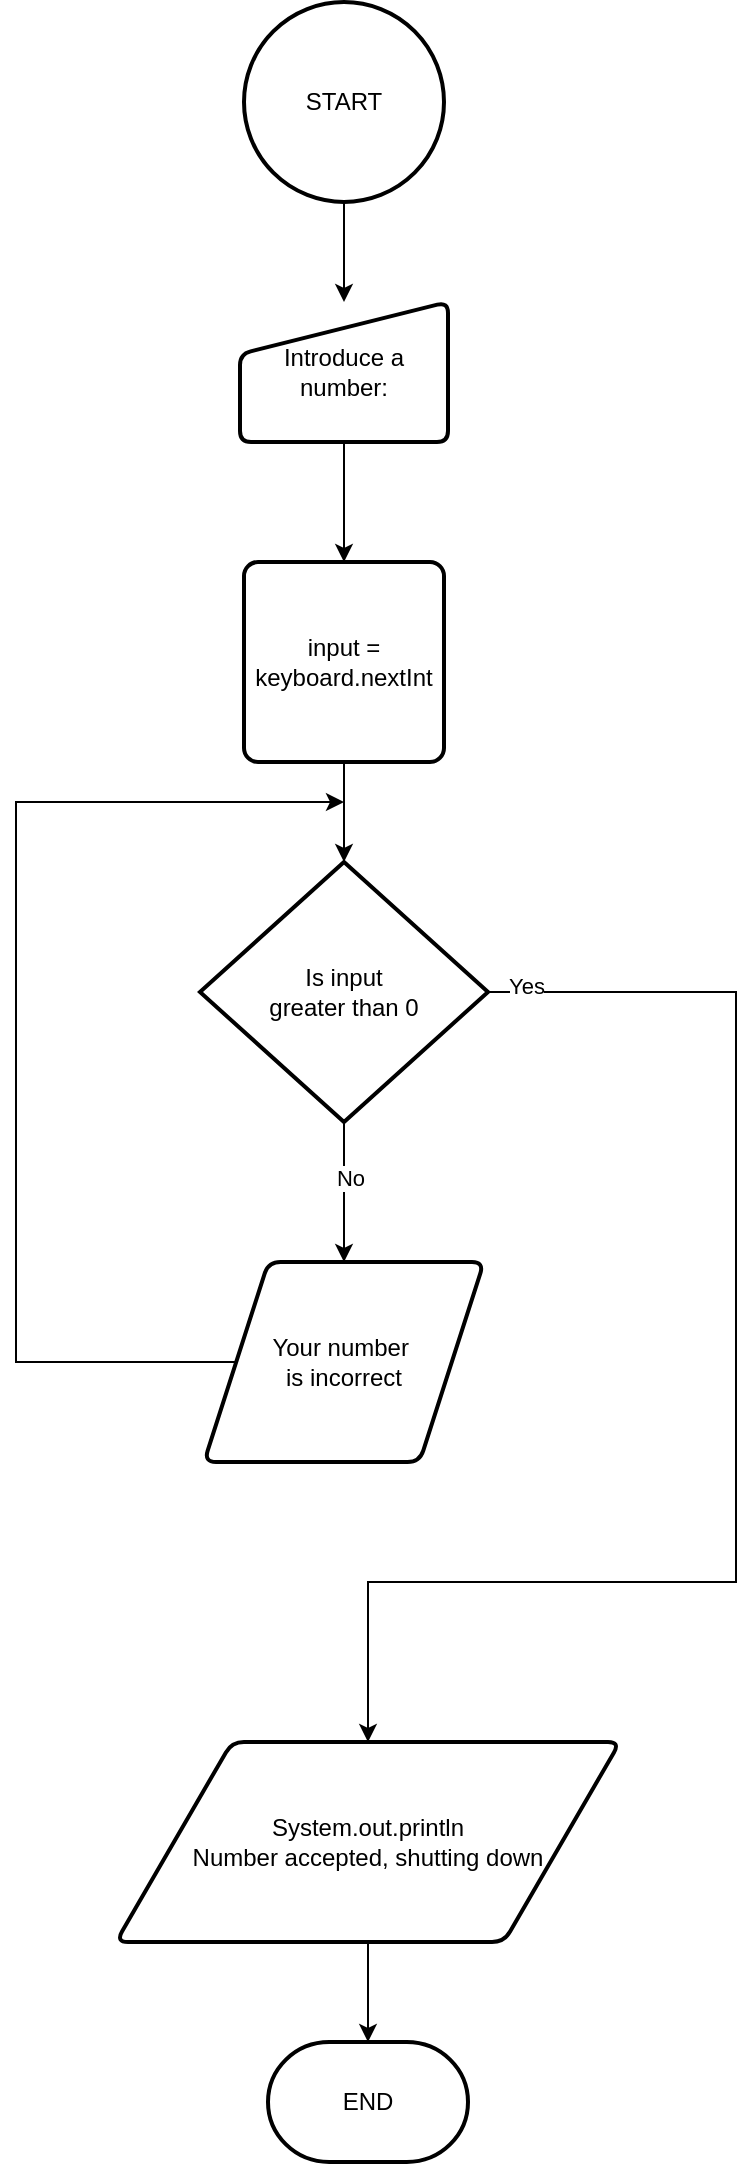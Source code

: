 <mxfile version="24.7.16">
  <diagram id="C5RBs43oDa-KdzZeNtuy" name="Page-1">
    <mxGraphModel dx="1674" dy="752" grid="1" gridSize="10" guides="1" tooltips="1" connect="1" arrows="1" fold="1" page="1" pageScale="1" pageWidth="827" pageHeight="1169" math="0" shadow="0">
      <root>
        <mxCell id="WIyWlLk6GJQsqaUBKTNV-0" />
        <mxCell id="WIyWlLk6GJQsqaUBKTNV-1" parent="WIyWlLk6GJQsqaUBKTNV-0" />
        <mxCell id="hICTg_DijpUoB0Jx6cvw-4" style="edgeStyle=orthogonalEdgeStyle;rounded=0;orthogonalLoop=1;jettySize=auto;html=1;entryX=0.5;entryY=0;entryDx=0;entryDy=0;" edge="1" parent="WIyWlLk6GJQsqaUBKTNV-1" source="hICTg_DijpUoB0Jx6cvw-0" target="hICTg_DijpUoB0Jx6cvw-3">
          <mxGeometry relative="1" as="geometry" />
        </mxCell>
        <mxCell id="hICTg_DijpUoB0Jx6cvw-0" value="START" style="strokeWidth=2;html=1;shape=mxgraph.flowchart.start_2;whiteSpace=wrap;" vertex="1" parent="WIyWlLk6GJQsqaUBKTNV-1">
          <mxGeometry x="364" y="20" width="100" height="100" as="geometry" />
        </mxCell>
        <mxCell id="hICTg_DijpUoB0Jx6cvw-19" style="edgeStyle=orthogonalEdgeStyle;rounded=0;orthogonalLoop=1;jettySize=auto;html=1;entryX=0.5;entryY=0;entryDx=0;entryDy=0;" edge="1" parent="WIyWlLk6GJQsqaUBKTNV-1" source="hICTg_DijpUoB0Jx6cvw-3" target="hICTg_DijpUoB0Jx6cvw-18">
          <mxGeometry relative="1" as="geometry" />
        </mxCell>
        <mxCell id="hICTg_DijpUoB0Jx6cvw-3" value="Introduce a number:" style="html=1;strokeWidth=2;shape=manualInput;whiteSpace=wrap;rounded=1;size=26;arcSize=11;" vertex="1" parent="WIyWlLk6GJQsqaUBKTNV-1">
          <mxGeometry x="362" y="170" width="104" height="70" as="geometry" />
        </mxCell>
        <mxCell id="hICTg_DijpUoB0Jx6cvw-14" style="edgeStyle=orthogonalEdgeStyle;rounded=0;orthogonalLoop=1;jettySize=auto;html=1;entryX=0.5;entryY=0;entryDx=0;entryDy=0;" edge="1" parent="WIyWlLk6GJQsqaUBKTNV-1" source="hICTg_DijpUoB0Jx6cvw-5" target="hICTg_DijpUoB0Jx6cvw-13">
          <mxGeometry relative="1" as="geometry" />
        </mxCell>
        <mxCell id="hICTg_DijpUoB0Jx6cvw-24" value="No" style="edgeLabel;html=1;align=center;verticalAlign=middle;resizable=0;points=[];" vertex="1" connectable="0" parent="hICTg_DijpUoB0Jx6cvw-14">
          <mxGeometry x="-0.2" y="3" relative="1" as="geometry">
            <mxPoint as="offset" />
          </mxGeometry>
        </mxCell>
        <mxCell id="hICTg_DijpUoB0Jx6cvw-21" style="edgeStyle=orthogonalEdgeStyle;rounded=0;orthogonalLoop=1;jettySize=auto;html=1;entryX=0.5;entryY=0;entryDx=0;entryDy=0;" edge="1" parent="WIyWlLk6GJQsqaUBKTNV-1" source="hICTg_DijpUoB0Jx6cvw-5" target="hICTg_DijpUoB0Jx6cvw-7">
          <mxGeometry relative="1" as="geometry">
            <Array as="points">
              <mxPoint x="610" y="515" />
              <mxPoint x="610" y="810" />
              <mxPoint x="426" y="810" />
            </Array>
          </mxGeometry>
        </mxCell>
        <mxCell id="hICTg_DijpUoB0Jx6cvw-23" value="Yes" style="edgeLabel;html=1;align=center;verticalAlign=middle;resizable=0;points=[];" vertex="1" connectable="0" parent="hICTg_DijpUoB0Jx6cvw-21">
          <mxGeometry x="-0.944" y="3" relative="1" as="geometry">
            <mxPoint as="offset" />
          </mxGeometry>
        </mxCell>
        <mxCell id="hICTg_DijpUoB0Jx6cvw-5" value="Is input&lt;div&gt;greater than 0&lt;/div&gt;" style="strokeWidth=2;html=1;shape=mxgraph.flowchart.decision;whiteSpace=wrap;" vertex="1" parent="WIyWlLk6GJQsqaUBKTNV-1">
          <mxGeometry x="342" y="450" width="144" height="130" as="geometry" />
        </mxCell>
        <mxCell id="hICTg_DijpUoB0Jx6cvw-11" style="edgeStyle=orthogonalEdgeStyle;rounded=0;orthogonalLoop=1;jettySize=auto;html=1;" edge="1" parent="WIyWlLk6GJQsqaUBKTNV-1" source="hICTg_DijpUoB0Jx6cvw-7" target="hICTg_DijpUoB0Jx6cvw-10">
          <mxGeometry relative="1" as="geometry" />
        </mxCell>
        <mxCell id="hICTg_DijpUoB0Jx6cvw-7" value="System.out.println&lt;div&gt;Number accepted, shutting down&lt;/div&gt;" style="shape=parallelogram;html=1;strokeWidth=2;perimeter=parallelogramPerimeter;whiteSpace=wrap;rounded=1;arcSize=12;size=0.23;" vertex="1" parent="WIyWlLk6GJQsqaUBKTNV-1">
          <mxGeometry x="300" y="890" width="252" height="100" as="geometry" />
        </mxCell>
        <mxCell id="hICTg_DijpUoB0Jx6cvw-10" value="END" style="strokeWidth=2;html=1;shape=mxgraph.flowchart.terminator;whiteSpace=wrap;" vertex="1" parent="WIyWlLk6GJQsqaUBKTNV-1">
          <mxGeometry x="376" y="1040" width="100" height="60" as="geometry" />
        </mxCell>
        <mxCell id="hICTg_DijpUoB0Jx6cvw-22" style="edgeStyle=orthogonalEdgeStyle;rounded=0;orthogonalLoop=1;jettySize=auto;html=1;" edge="1" parent="WIyWlLk6GJQsqaUBKTNV-1" source="hICTg_DijpUoB0Jx6cvw-13">
          <mxGeometry relative="1" as="geometry">
            <mxPoint x="414" y="420" as="targetPoint" />
            <Array as="points">
              <mxPoint x="250" y="700" />
              <mxPoint x="250" y="420" />
            </Array>
          </mxGeometry>
        </mxCell>
        <mxCell id="hICTg_DijpUoB0Jx6cvw-13" value="Your number&amp;nbsp;&lt;div&gt;is incorrect&lt;/div&gt;" style="shape=parallelogram;html=1;strokeWidth=2;perimeter=parallelogramPerimeter;whiteSpace=wrap;rounded=1;arcSize=12;size=0.23;" vertex="1" parent="WIyWlLk6GJQsqaUBKTNV-1">
          <mxGeometry x="344" y="650" width="140" height="100" as="geometry" />
        </mxCell>
        <mxCell id="hICTg_DijpUoB0Jx6cvw-18" value="&lt;div&gt;input = keyboard.nextInt&lt;/div&gt;" style="rounded=1;whiteSpace=wrap;html=1;absoluteArcSize=1;arcSize=14;strokeWidth=2;" vertex="1" parent="WIyWlLk6GJQsqaUBKTNV-1">
          <mxGeometry x="364" y="300" width="100" height="100" as="geometry" />
        </mxCell>
        <mxCell id="hICTg_DijpUoB0Jx6cvw-20" style="edgeStyle=orthogonalEdgeStyle;rounded=0;orthogonalLoop=1;jettySize=auto;html=1;entryX=0.5;entryY=0;entryDx=0;entryDy=0;entryPerimeter=0;" edge="1" parent="WIyWlLk6GJQsqaUBKTNV-1" source="hICTg_DijpUoB0Jx6cvw-18" target="hICTg_DijpUoB0Jx6cvw-5">
          <mxGeometry relative="1" as="geometry" />
        </mxCell>
      </root>
    </mxGraphModel>
  </diagram>
</mxfile>
